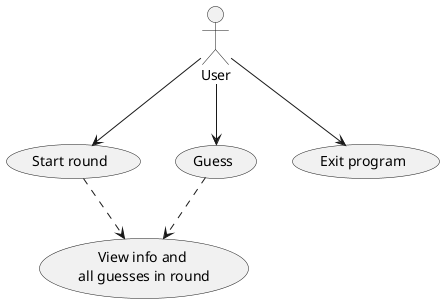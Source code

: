 ﻿@startuml
'' UseCaseDiagram

User --> (Start round)
User --> (Guess)
User --> (Exit program)
(Start round) ..> (View info and \nall guesses in round)
(Guess) ..> (View info and \nall guesses in round)
@enduml